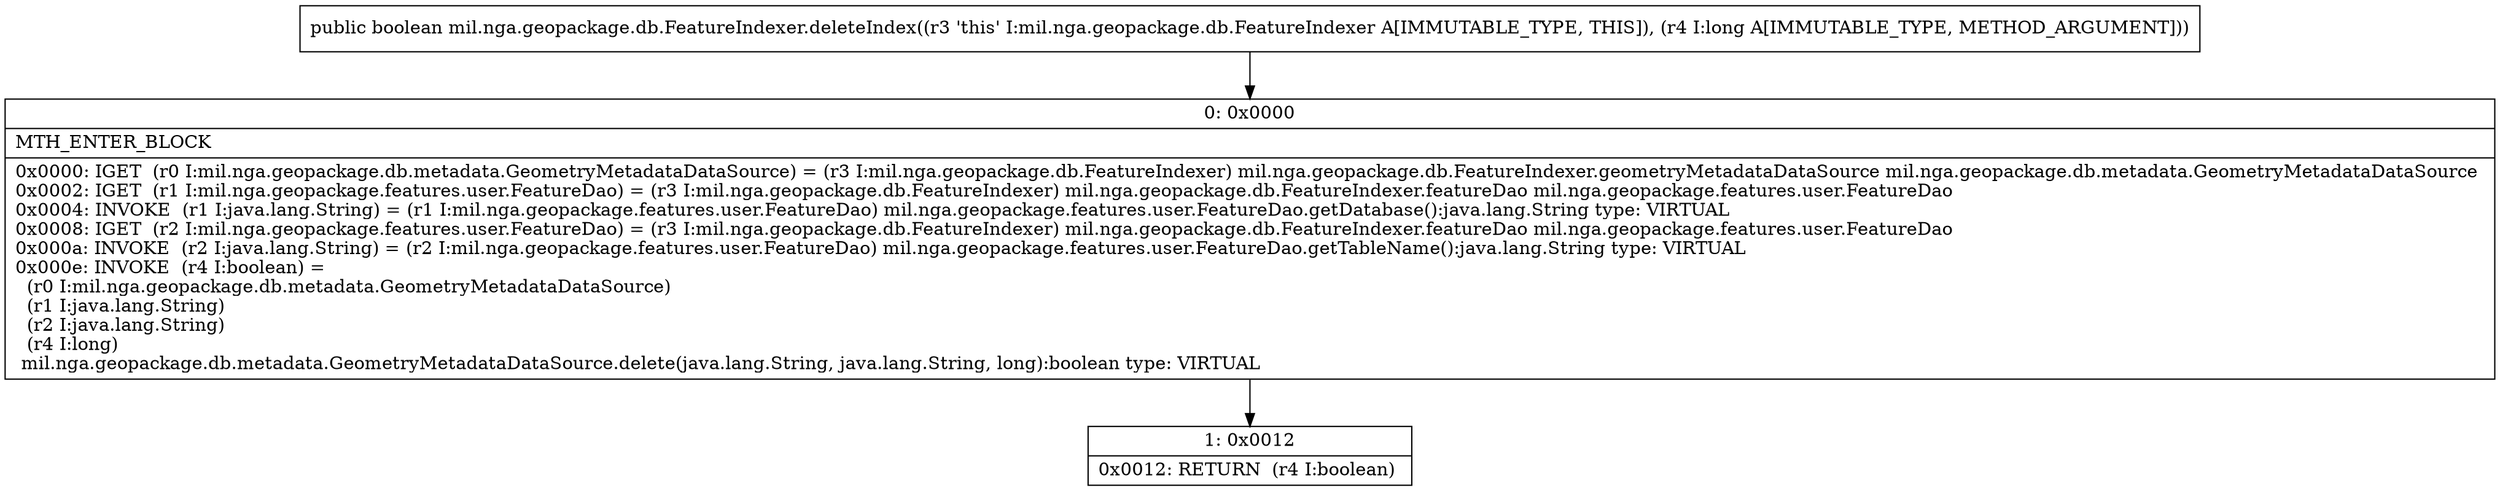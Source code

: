 digraph "CFG formil.nga.geopackage.db.FeatureIndexer.deleteIndex(J)Z" {
Node_0 [shape=record,label="{0\:\ 0x0000|MTH_ENTER_BLOCK\l|0x0000: IGET  (r0 I:mil.nga.geopackage.db.metadata.GeometryMetadataDataSource) = (r3 I:mil.nga.geopackage.db.FeatureIndexer) mil.nga.geopackage.db.FeatureIndexer.geometryMetadataDataSource mil.nga.geopackage.db.metadata.GeometryMetadataDataSource \l0x0002: IGET  (r1 I:mil.nga.geopackage.features.user.FeatureDao) = (r3 I:mil.nga.geopackage.db.FeatureIndexer) mil.nga.geopackage.db.FeatureIndexer.featureDao mil.nga.geopackage.features.user.FeatureDao \l0x0004: INVOKE  (r1 I:java.lang.String) = (r1 I:mil.nga.geopackage.features.user.FeatureDao) mil.nga.geopackage.features.user.FeatureDao.getDatabase():java.lang.String type: VIRTUAL \l0x0008: IGET  (r2 I:mil.nga.geopackage.features.user.FeatureDao) = (r3 I:mil.nga.geopackage.db.FeatureIndexer) mil.nga.geopackage.db.FeatureIndexer.featureDao mil.nga.geopackage.features.user.FeatureDao \l0x000a: INVOKE  (r2 I:java.lang.String) = (r2 I:mil.nga.geopackage.features.user.FeatureDao) mil.nga.geopackage.features.user.FeatureDao.getTableName():java.lang.String type: VIRTUAL \l0x000e: INVOKE  (r4 I:boolean) = \l  (r0 I:mil.nga.geopackage.db.metadata.GeometryMetadataDataSource)\l  (r1 I:java.lang.String)\l  (r2 I:java.lang.String)\l  (r4 I:long)\l mil.nga.geopackage.db.metadata.GeometryMetadataDataSource.delete(java.lang.String, java.lang.String, long):boolean type: VIRTUAL \l}"];
Node_1 [shape=record,label="{1\:\ 0x0012|0x0012: RETURN  (r4 I:boolean) \l}"];
MethodNode[shape=record,label="{public boolean mil.nga.geopackage.db.FeatureIndexer.deleteIndex((r3 'this' I:mil.nga.geopackage.db.FeatureIndexer A[IMMUTABLE_TYPE, THIS]), (r4 I:long A[IMMUTABLE_TYPE, METHOD_ARGUMENT])) }"];
MethodNode -> Node_0;
Node_0 -> Node_1;
}

